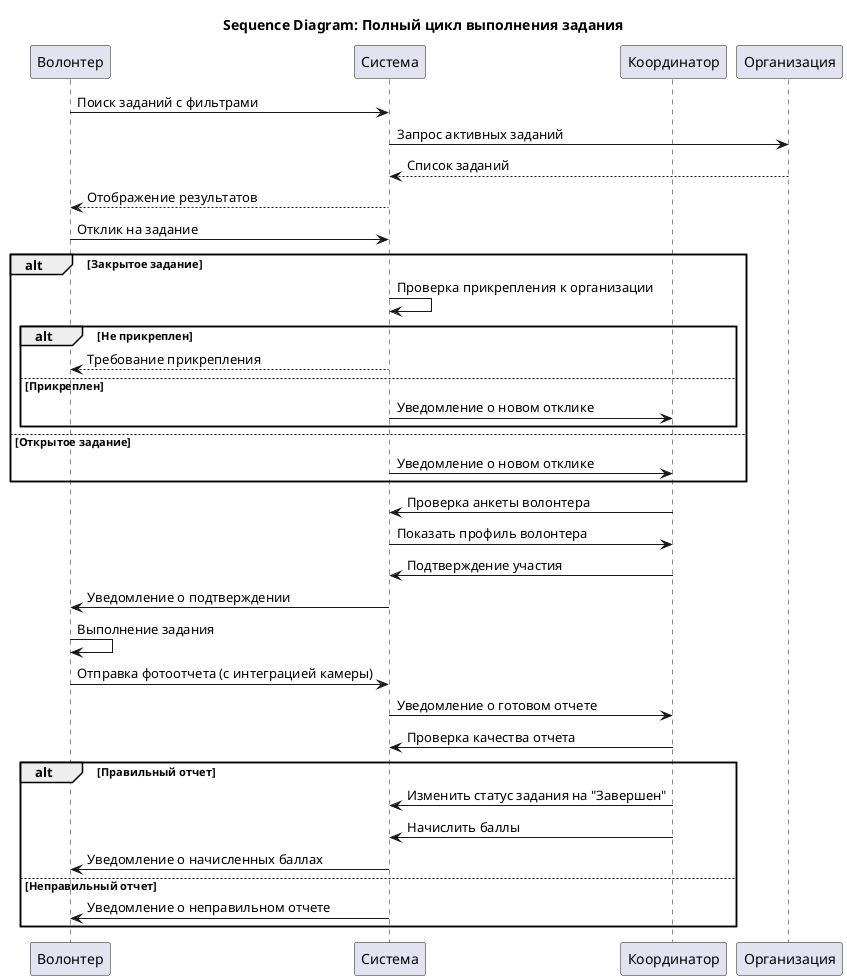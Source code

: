 @startuml
title Sequence Diagram: Полный цикл выполнения задания

participant Волонтер
participant Система
participant Координатор
participant Организация

Волонтер -> Система: Поиск заданий с фильтрами
Система -> Организация: Запрос активных заданий
Организация --> Система: Список заданий
Система --> Волонтер: Отображение результатов

Волонтер -> Система: Отклик на задание
alt Закрытое задание
  Система -> Система: Проверка прикрепления к организации
  alt Не прикреплен
    Система --> Волонтер: Требование прикрепления
  else Прикреплен
    Система -> Координатор: Уведомление о новом отклике
  end
else Открытое задание
  Система -> Координатор: Уведомление о новом отклике
end

Координатор -> Система: Проверка анкеты волонтера
Система -> Координатор: Показать профиль волонтера
Координатор -> Система: Подтверждение участия
Система -> Волонтер: Уведомление о подтверждении
Волонтер -> Волонтер: Выполнение задания

Волонтер -> Система: Отправка фотоотчета (с интеграцией камеры)
Система -> Координатор: Уведомление о готовом отчете
Координатор -> Система: Проверка качества отчета
alt Правильный отчет
  Координатор -> Система: Изменить статус задания на "Завершен"
  Координатор -> Система: Начислить баллы
  Система -> Волонтер: Уведомление о начисленных баллах
else Неправильный отчет
  Система -> Волонтер: Уведомление о неправильном отчете
end
@enduml